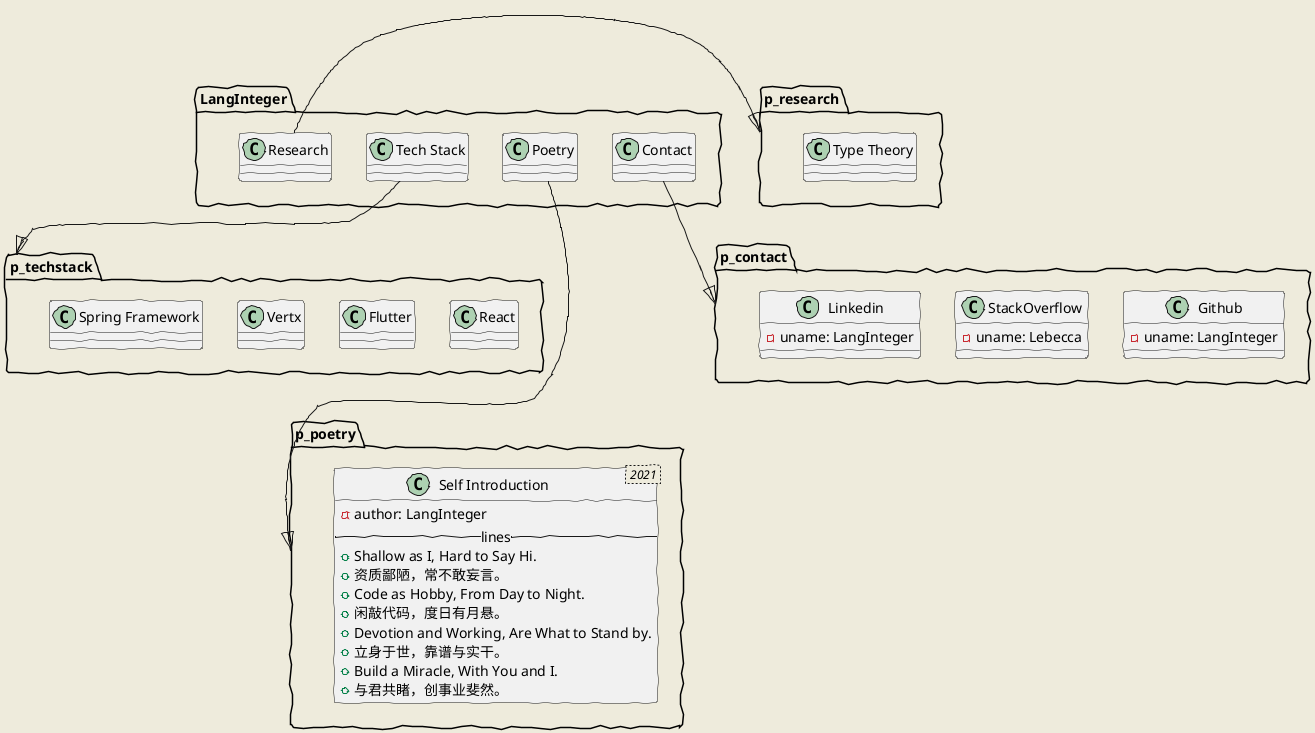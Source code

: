 @startuml

' package "Yin" #LightBlue {
'     card #LightBlue "资质鄙陋,常不敢妄言。\nShallow as I, Hard to Say Hi." as card1
'     card #LightBlue "立身于世，靠谱与实干。\nCode as Hobby, From Day to Night." as card2
' }

' package "In" #DarkSalmon {
'     card #DarkSalmon "闲敲代码,度日有月悬。\nDevotion and Working, Are What to Stand by." as card3
'     card #DarkSalmon "与君共睹，创事业斐然。\nBuild a Miracle, With You and I." as card4
' }

' card1 -[hidden]-> card2
' card3 -[hidden]-> card4

' title 🚂写于机车启动与速度保持协会成立25周年之际\nFeeling Good at the 25th Anniversary of Locomotive Start and Speed Maintenance Association\n
' skinparam monochrome true
' skinparam defaultFontName Helvetica 
' skinparam defaultFontName AR PL UKai CN
' |😶|
' :资质鄙陋，常不敢妄言。
' Shallow as I, Hard to Say Hi.;
' |🌒|
' :闲敲代码,度日有月悬。
' Code as Hobby, From Day to Night.;
' |🔨|
' :立身于世，靠谱与实干。
' Devotion and Working, Are What to Stand by.;
' |✨|
' :与君共睹，创事业斐然。
' Build a Miracle, With You and I.;

skinparam backgroundColor #EEEBDC
skinparam handwritten true

package "LangInteger" as p_langinteger {

  class "Tech Stack" as c_ts
  class "Poetry" as c_poetry
  class "Contact" as c_contact
  class "Research" as c_research
}

c_ts --|> p_techstack
c_poetry --|> p_poetry
c_contact --|> p_contact 
c_research --|> p_research

p_techstack -[hidden]down-> p_poetry
p_research -[hidden]down-> p_contact

p_research -[hidden]down-> p_langinteger

package "Tech Stack" as p_techstack {
  class "Spring Framework" as c_sf
  class "Vertx" as c_v
  class "Flutter" as c_f
  class "React" as c_r
}

c_sf -[hidden]right-> c_v
c_v -[hidden]right-> c_f
c_f -[hidden]right-> c_r

package "Poetry" as p_poetry {
  class "Self Introduction" < 2021 > {
    - author: LangInteger
    -- lines --
    + Shallow as I, Hard to Say Hi.
    + 资质鄙陋，常不敢妄言。
    + Code as Hobby, From Day to Night.
    + 闲敲代码，度日有月悬。
    + Devotion and Working, Are What to Stand by.
    + 立身于世，靠谱与实干。
    + Build a Miracle, With You and I.
    + 与君共睹，创事业斐然。
  }
}

package "Contact" as p_contact {
  class StackOverflow {
    - uname: Lebecca
  }
  class Github {
    - uname: LangInteger
  }
  class Linkedin {
    - uname: LangInteger
  }
}

Linkedin -[hidden]right-> StackOverflow
StackOverflow -[hidden]right-> Github

package "Research" as p_research {
  class "Type Theory" as c_type_theory
}

@enduml
